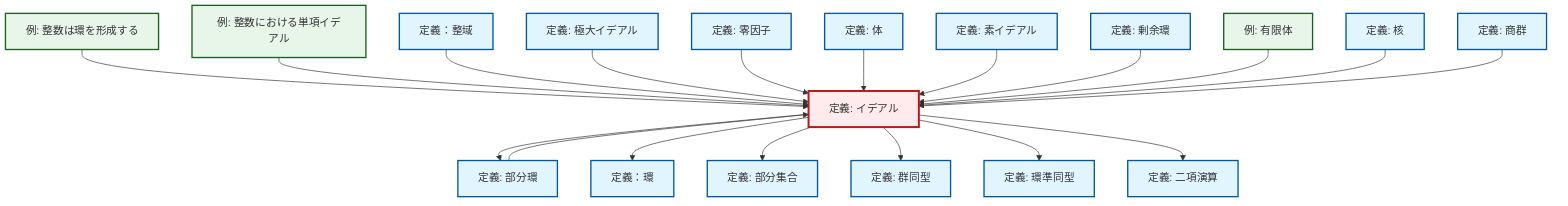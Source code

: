 graph TD
    classDef definition fill:#e1f5fe,stroke:#01579b,stroke-width:2px
    classDef theorem fill:#f3e5f5,stroke:#4a148c,stroke-width:2px
    classDef axiom fill:#fff3e0,stroke:#e65100,stroke-width:2px
    classDef example fill:#e8f5e9,stroke:#1b5e20,stroke-width:2px
    classDef current fill:#ffebee,stroke:#b71c1c,stroke-width:3px
    ex-integers-ring["例: 整数は環を形成する"]:::example
    def-ideal["定義: イデアル"]:::definition
    def-subring["定義: 部分環"]:::definition
    def-integral-domain["定義：整域"]:::definition
    def-field["定義: 体"]:::definition
    def-quotient-group["定義: 商群"]:::definition
    def-kernel["定義: 核"]:::definition
    def-maximal-ideal["定義: 極大イデアル"]:::definition
    def-subset["定義: 部分集合"]:::definition
    def-ring-homomorphism["定義: 環準同型"]:::definition
    def-zero-divisor["定義: 零因子"]:::definition
    ex-finite-field["例: 有限体"]:::example
    ex-principal-ideal["例: 整数における単項イデアル"]:::example
    def-quotient-ring["定義: 剰余環"]:::definition
    def-binary-operation["定義: 二項演算"]:::definition
    def-prime-ideal["定義: 素イデアル"]:::definition
    def-ring["定義：環"]:::definition
    def-isomorphism["定義: 群同型"]:::definition
    ex-integers-ring --> def-ideal
    ex-principal-ideal --> def-ideal
    def-ideal --> def-subring
    def-ideal --> def-ring
    def-ideal --> def-subset
    def-integral-domain --> def-ideal
    def-maximal-ideal --> def-ideal
    def-zero-divisor --> def-ideal
    def-ideal --> def-isomorphism
    def-ideal --> def-ring-homomorphism
    def-field --> def-ideal
    def-prime-ideal --> def-ideal
    def-quotient-ring --> def-ideal
    ex-finite-field --> def-ideal
    def-ideal --> def-binary-operation
    def-kernel --> def-ideal
    def-quotient-group --> def-ideal
    def-subring --> def-ideal
    class def-ideal current